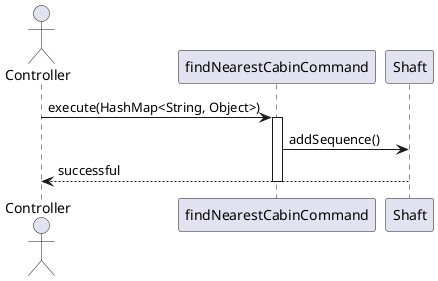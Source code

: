 @startuml

actor Controller

Controller -> findNearestCabinCommand: execute(HashMap<String, Object>)
activate findNearestCabinCommand
findNearestCabinCommand -> Shaft: addSequence()
Shaft --> Controller: successful
deactivate findNearestCabinCommand

@enduml
